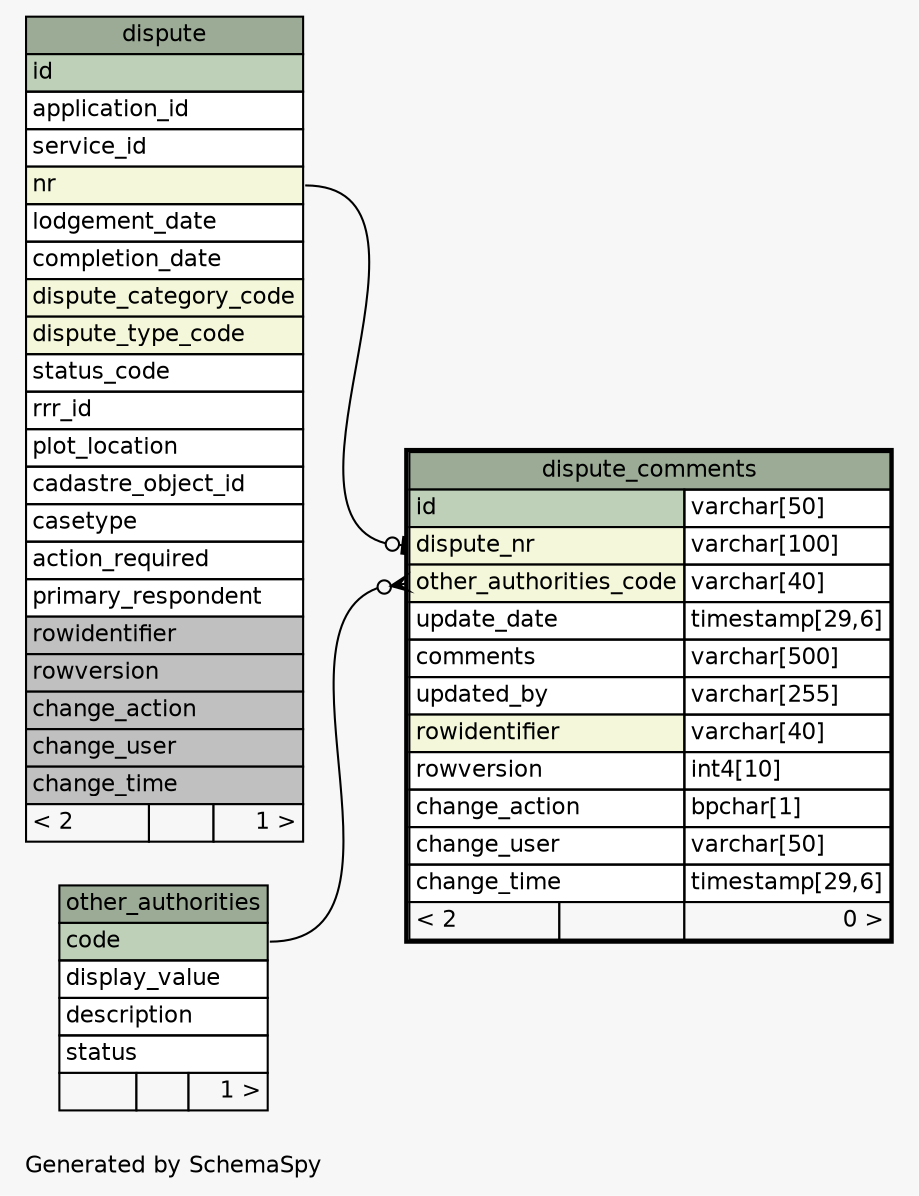 // dot 2.36.0 on Windows 7 6.1
// SchemaSpy rev 590
digraph "oneDegreeRelationshipsDiagram" {
  graph [
    rankdir="RL"
    bgcolor="#f7f7f7"
    label="\nGenerated by SchemaSpy"
    labeljust="l"
    nodesep="0.18"
    ranksep="0.46"
    fontname="Helvetica"
    fontsize="11"
  ];
  node [
    fontname="Helvetica"
    fontsize="11"
    shape="plaintext"
  ];
  edge [
    arrowsize="0.8"
  ];
  "dispute_comments":"dispute_nr":w -> "dispute":"nr":e [arrowhead=none dir=back arrowtail=teeodot];
  "dispute_comments":"other_authorities_code":w -> "other_authorities":"code":e [arrowhead=none dir=back arrowtail=crowodot];
  "dispute" [
    label=<
    <TABLE BORDER="0" CELLBORDER="1" CELLSPACING="0" BGCOLOR="#ffffff">
      <TR><TD COLSPAN="3" BGCOLOR="#9bab96" ALIGN="CENTER">dispute</TD></TR>
      <TR><TD PORT="id" COLSPAN="3" BGCOLOR="#bed1b8" ALIGN="LEFT">id</TD></TR>
      <TR><TD PORT="application_id" COLSPAN="3" ALIGN="LEFT">application_id</TD></TR>
      <TR><TD PORT="service_id" COLSPAN="3" ALIGN="LEFT">service_id</TD></TR>
      <TR><TD PORT="nr" COLSPAN="3" BGCOLOR="#f4f7da" ALIGN="LEFT">nr</TD></TR>
      <TR><TD PORT="lodgement_date" COLSPAN="3" ALIGN="LEFT">lodgement_date</TD></TR>
      <TR><TD PORT="completion_date" COLSPAN="3" ALIGN="LEFT">completion_date</TD></TR>
      <TR><TD PORT="dispute_category_code" COLSPAN="3" BGCOLOR="#f4f7da" ALIGN="LEFT">dispute_category_code</TD></TR>
      <TR><TD PORT="dispute_type_code" COLSPAN="3" BGCOLOR="#f4f7da" ALIGN="LEFT">dispute_type_code</TD></TR>
      <TR><TD PORT="status_code" COLSPAN="3" ALIGN="LEFT">status_code</TD></TR>
      <TR><TD PORT="rrr_id" COLSPAN="3" ALIGN="LEFT">rrr_id</TD></TR>
      <TR><TD PORT="plot_location" COLSPAN="3" ALIGN="LEFT">plot_location</TD></TR>
      <TR><TD PORT="cadastre_object_id" COLSPAN="3" ALIGN="LEFT">cadastre_object_id</TD></TR>
      <TR><TD PORT="casetype" COLSPAN="3" ALIGN="LEFT">casetype</TD></TR>
      <TR><TD PORT="action_required" COLSPAN="3" ALIGN="LEFT">action_required</TD></TR>
      <TR><TD PORT="primary_respondent" COLSPAN="3" ALIGN="LEFT">primary_respondent</TD></TR>
      <TR><TD PORT="rowidentifier" COLSPAN="3" BGCOLOR="#c0c0c0" ALIGN="LEFT">rowidentifier</TD></TR>
      <TR><TD PORT="rowversion" COLSPAN="3" BGCOLOR="#c0c0c0" ALIGN="LEFT">rowversion</TD></TR>
      <TR><TD PORT="change_action" COLSPAN="3" BGCOLOR="#c0c0c0" ALIGN="LEFT">change_action</TD></TR>
      <TR><TD PORT="change_user" COLSPAN="3" BGCOLOR="#c0c0c0" ALIGN="LEFT">change_user</TD></TR>
      <TR><TD PORT="change_time" COLSPAN="3" BGCOLOR="#c0c0c0" ALIGN="LEFT">change_time</TD></TR>
      <TR><TD ALIGN="LEFT" BGCOLOR="#f7f7f7">&lt; 2</TD><TD ALIGN="RIGHT" BGCOLOR="#f7f7f7">  </TD><TD ALIGN="RIGHT" BGCOLOR="#f7f7f7">1 &gt;</TD></TR>
    </TABLE>>
    URL="dispute.html"
    tooltip="dispute"
  ];
  "dispute_comments" [
    label=<
    <TABLE BORDER="2" CELLBORDER="1" CELLSPACING="0" BGCOLOR="#ffffff">
      <TR><TD COLSPAN="3" BGCOLOR="#9bab96" ALIGN="CENTER">dispute_comments</TD></TR>
      <TR><TD PORT="id" COLSPAN="2" BGCOLOR="#bed1b8" ALIGN="LEFT">id</TD><TD PORT="id.type" ALIGN="LEFT">varchar[50]</TD></TR>
      <TR><TD PORT="dispute_nr" COLSPAN="2" BGCOLOR="#f4f7da" ALIGN="LEFT">dispute_nr</TD><TD PORT="dispute_nr.type" ALIGN="LEFT">varchar[100]</TD></TR>
      <TR><TD PORT="other_authorities_code" COLSPAN="2" BGCOLOR="#f4f7da" ALIGN="LEFT">other_authorities_code</TD><TD PORT="other_authorities_code.type" ALIGN="LEFT">varchar[40]</TD></TR>
      <TR><TD PORT="update_date" COLSPAN="2" ALIGN="LEFT">update_date</TD><TD PORT="update_date.type" ALIGN="LEFT">timestamp[29,6]</TD></TR>
      <TR><TD PORT="comments" COLSPAN="2" ALIGN="LEFT">comments</TD><TD PORT="comments.type" ALIGN="LEFT">varchar[500]</TD></TR>
      <TR><TD PORT="updated_by" COLSPAN="2" ALIGN="LEFT">updated_by</TD><TD PORT="updated_by.type" ALIGN="LEFT">varchar[255]</TD></TR>
      <TR><TD PORT="rowidentifier" COLSPAN="2" BGCOLOR="#f4f7da" ALIGN="LEFT">rowidentifier</TD><TD PORT="rowidentifier.type" ALIGN="LEFT">varchar[40]</TD></TR>
      <TR><TD PORT="rowversion" COLSPAN="2" ALIGN="LEFT">rowversion</TD><TD PORT="rowversion.type" ALIGN="LEFT">int4[10]</TD></TR>
      <TR><TD PORT="change_action" COLSPAN="2" ALIGN="LEFT">change_action</TD><TD PORT="change_action.type" ALIGN="LEFT">bpchar[1]</TD></TR>
      <TR><TD PORT="change_user" COLSPAN="2" ALIGN="LEFT">change_user</TD><TD PORT="change_user.type" ALIGN="LEFT">varchar[50]</TD></TR>
      <TR><TD PORT="change_time" COLSPAN="2" ALIGN="LEFT">change_time</TD><TD PORT="change_time.type" ALIGN="LEFT">timestamp[29,6]</TD></TR>
      <TR><TD ALIGN="LEFT" BGCOLOR="#f7f7f7">&lt; 2</TD><TD ALIGN="RIGHT" BGCOLOR="#f7f7f7">  </TD><TD ALIGN="RIGHT" BGCOLOR="#f7f7f7">0 &gt;</TD></TR>
    </TABLE>>
    URL="dispute_comments.html"
    tooltip="dispute_comments"
  ];
  "other_authorities" [
    label=<
    <TABLE BORDER="0" CELLBORDER="1" CELLSPACING="0" BGCOLOR="#ffffff">
      <TR><TD COLSPAN="3" BGCOLOR="#9bab96" ALIGN="CENTER">other_authorities</TD></TR>
      <TR><TD PORT="code" COLSPAN="3" BGCOLOR="#bed1b8" ALIGN="LEFT">code</TD></TR>
      <TR><TD PORT="display_value" COLSPAN="3" ALIGN="LEFT">display_value</TD></TR>
      <TR><TD PORT="description" COLSPAN="3" ALIGN="LEFT">description</TD></TR>
      <TR><TD PORT="status" COLSPAN="3" ALIGN="LEFT">status</TD></TR>
      <TR><TD ALIGN="LEFT" BGCOLOR="#f7f7f7">  </TD><TD ALIGN="RIGHT" BGCOLOR="#f7f7f7">  </TD><TD ALIGN="RIGHT" BGCOLOR="#f7f7f7">1 &gt;</TD></TR>
    </TABLE>>
    URL="other_authorities.html"
    tooltip="other_authorities"
  ];
}
